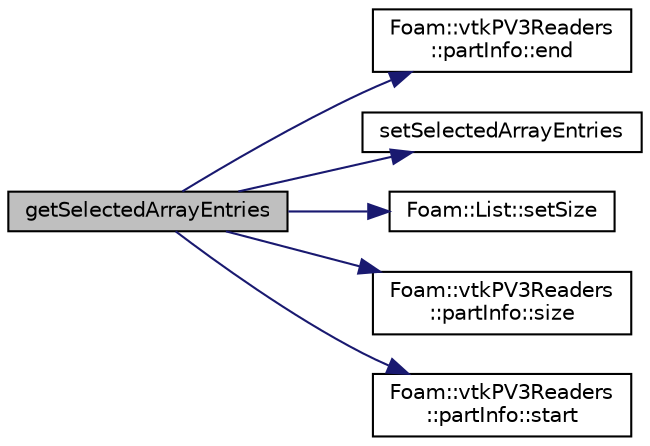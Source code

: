 digraph "getSelectedArrayEntries"
{
  bgcolor="transparent";
  edge [fontname="Helvetica",fontsize="10",labelfontname="Helvetica",labelfontsize="10"];
  node [fontname="Helvetica",fontsize="10",shape=record];
  rankdir="LR";
  Node371 [label="getSelectedArrayEntries",height=0.2,width=0.4,color="black", fillcolor="grey75", style="filled", fontcolor="black"];
  Node371 -> Node372 [color="midnightblue",fontsize="10",style="solid",fontname="Helvetica"];
  Node372 [label="Foam::vtkPV3Readers\l::partInfo::end",height=0.2,width=0.4,color="black",URL="$a32841.html#a90ccd5d92cd2b956c137caede9cef404"];
  Node371 -> Node373 [color="midnightblue",fontsize="10",style="solid",fontname="Helvetica"];
  Node373 [label="setSelectedArrayEntries",height=0.2,width=0.4,color="black",URL="$a21932.html#a6cc08e371732714bf9b5875f3fb837a1",tooltip="Set selection(s) "];
  Node371 -> Node374 [color="midnightblue",fontsize="10",style="solid",fontname="Helvetica"];
  Node374 [label="Foam::List::setSize",height=0.2,width=0.4,color="black",URL="$a26833.html#aedb985ffeaf1bdbfeccc2a8730405703",tooltip="Reset size of List. "];
  Node371 -> Node375 [color="midnightblue",fontsize="10",style="solid",fontname="Helvetica"];
  Node375 [label="Foam::vtkPV3Readers\l::partInfo::size",height=0.2,width=0.4,color="black",URL="$a32841.html#af9593d4a5ff4274efaf429cb4f9e57cc"];
  Node371 -> Node376 [color="midnightblue",fontsize="10",style="solid",fontname="Helvetica"];
  Node376 [label="Foam::vtkPV3Readers\l::partInfo::start",height=0.2,width=0.4,color="black",URL="$a32841.html#ad8e45389d3d5fc52b98fbb39d7abe404"];
}
